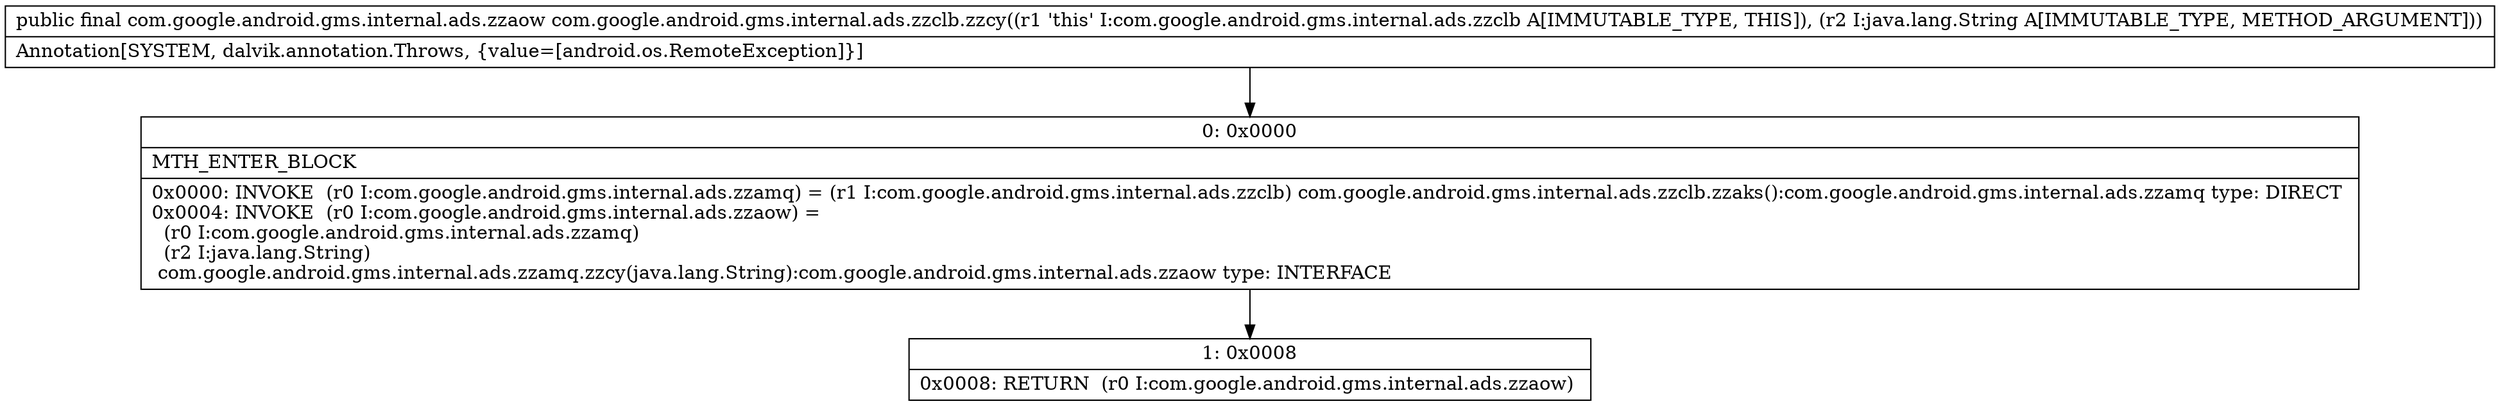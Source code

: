 digraph "CFG forcom.google.android.gms.internal.ads.zzclb.zzcy(Ljava\/lang\/String;)Lcom\/google\/android\/gms\/internal\/ads\/zzaow;" {
Node_0 [shape=record,label="{0\:\ 0x0000|MTH_ENTER_BLOCK\l|0x0000: INVOKE  (r0 I:com.google.android.gms.internal.ads.zzamq) = (r1 I:com.google.android.gms.internal.ads.zzclb) com.google.android.gms.internal.ads.zzclb.zzaks():com.google.android.gms.internal.ads.zzamq type: DIRECT \l0x0004: INVOKE  (r0 I:com.google.android.gms.internal.ads.zzaow) = \l  (r0 I:com.google.android.gms.internal.ads.zzamq)\l  (r2 I:java.lang.String)\l com.google.android.gms.internal.ads.zzamq.zzcy(java.lang.String):com.google.android.gms.internal.ads.zzaow type: INTERFACE \l}"];
Node_1 [shape=record,label="{1\:\ 0x0008|0x0008: RETURN  (r0 I:com.google.android.gms.internal.ads.zzaow) \l}"];
MethodNode[shape=record,label="{public final com.google.android.gms.internal.ads.zzaow com.google.android.gms.internal.ads.zzclb.zzcy((r1 'this' I:com.google.android.gms.internal.ads.zzclb A[IMMUTABLE_TYPE, THIS]), (r2 I:java.lang.String A[IMMUTABLE_TYPE, METHOD_ARGUMENT]))  | Annotation[SYSTEM, dalvik.annotation.Throws, \{value=[android.os.RemoteException]\}]\l}"];
MethodNode -> Node_0;
Node_0 -> Node_1;
}

